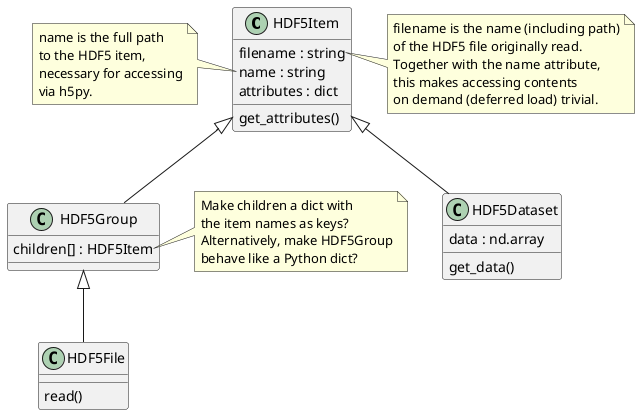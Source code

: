 @startuml
'https://plantuml.com/class-diagram

class HDF5Item {
    filename : string
    name : string
    attributes : dict
    get_attributes()
}

note right of HDF5Item::filename {
    filename is the name (including path)
    of the HDF5 file originally read.
    Together with the name attribute,
    this makes accessing contents
    on demand (deferred load) trivial.
}

note left of HDF5Item::name {
    name is the full path
    to the HDF5 item,
    necessary for accessing
    via h5py.
}

class HDF5Group extends HDF5Item {
    children[] : HDF5Item
}

note right of HDF5Group::children {
    Make children a dict with
    the item names as keys?
    Alternatively, make HDF5Group
    behave like a Python dict?
}

class HDF5Dataset extends HDF5Item {
    data : nd.array
    get_data()
}


class HDF5File extends HDF5Group {
    read()
}
@enduml